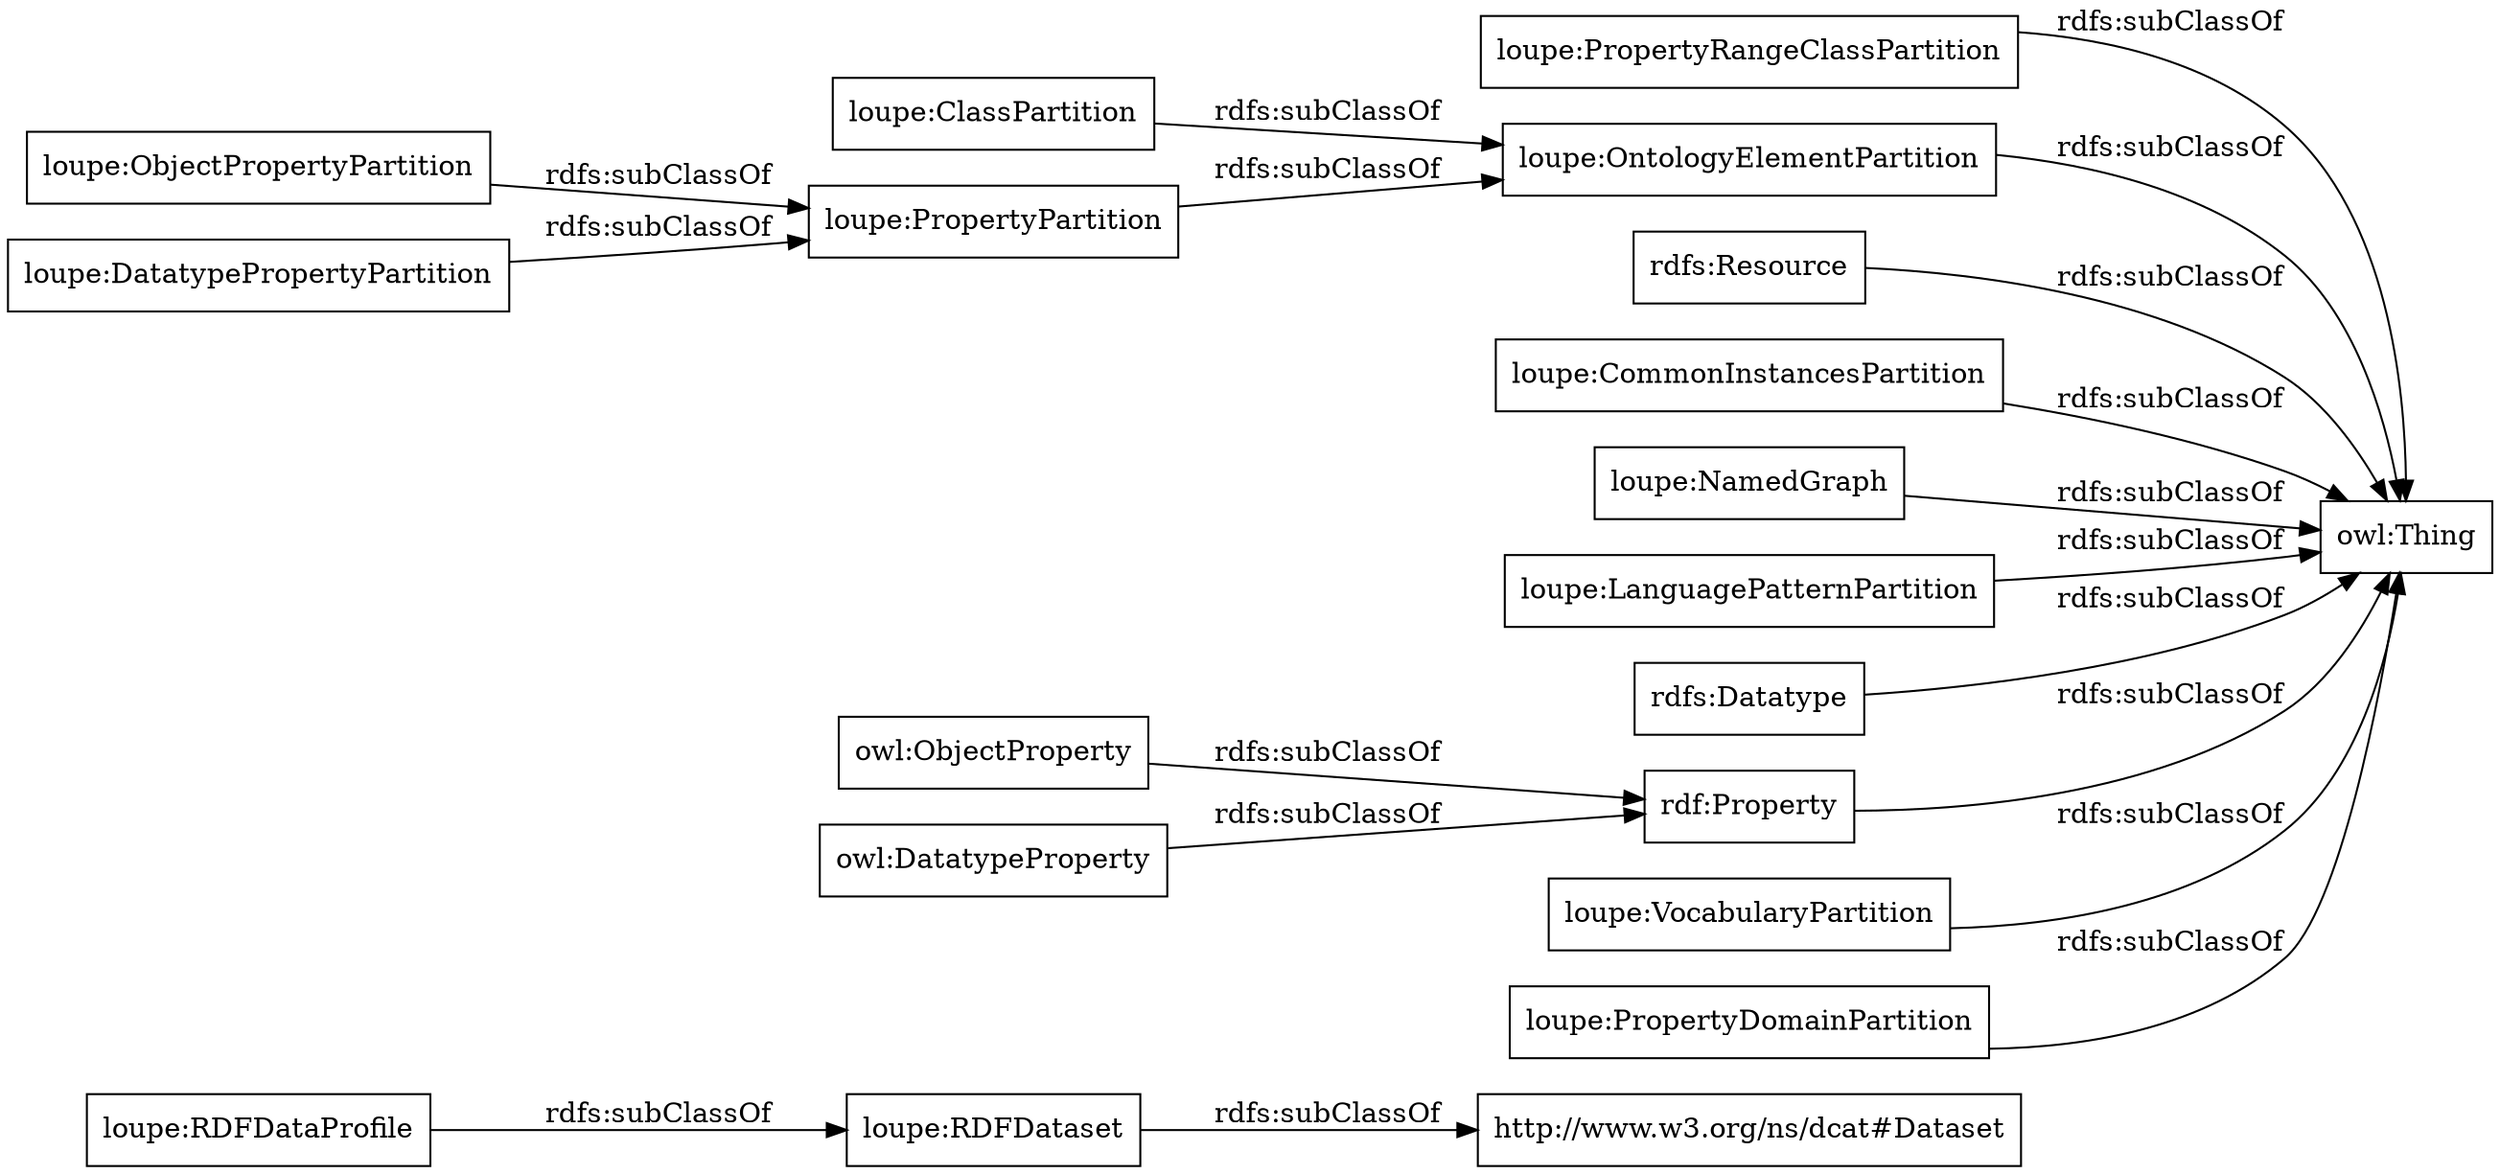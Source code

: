digraph ar2dtool_diagram { 
rankdir=LR;
size="1000"
node [shape = rectangle, color="black"]; "loupe:RDFDataset" "http://www.w3.org/ns/dcat#Dataset" "loupe:PropertyRangeClassPartition" "loupe:OntologyElementPartition" "loupe:ObjectPropertyPartition" "owl:ObjectProperty" "rdfs:Resource" "loupe:ClassPartition" "loupe:CommonInstancesPartition" "loupe:NamedGraph" "loupe:RDFDataProfile" "loupe:LanguagePatternPartition" "rdfs:Datatype" "rdf:Property" "owl:DatatypeProperty" "loupe:PropertyPartition" "loupe:DatatypePropertyPartition" "loupe:VocabularyPartition" "loupe:PropertyDomainPartition" ; /*classes style*/
	"loupe:OntologyElementPartition" -> "owl:Thing" [ label = "rdfs:subClassOf" ];
	"loupe:LanguagePatternPartition" -> "owl:Thing" [ label = "rdfs:subClassOf" ];
	"loupe:VocabularyPartition" -> "owl:Thing" [ label = "rdfs:subClassOf" ];
	"loupe:NamedGraph" -> "owl:Thing" [ label = "rdfs:subClassOf" ];
	"rdf:Property" -> "owl:Thing" [ label = "rdfs:subClassOf" ];
	"loupe:PropertyRangeClassPartition" -> "owl:Thing" [ label = "rdfs:subClassOf" ];
	"owl:DatatypeProperty" -> "rdf:Property" [ label = "rdfs:subClassOf" ];
	"owl:ObjectProperty" -> "rdf:Property" [ label = "rdfs:subClassOf" ];
	"rdfs:Datatype" -> "owl:Thing" [ label = "rdfs:subClassOf" ];
	"loupe:PropertyPartition" -> "loupe:OntologyElementPartition" [ label = "rdfs:subClassOf" ];
	"rdfs:Resource" -> "owl:Thing" [ label = "rdfs:subClassOf" ];
	"loupe:RDFDataProfile" -> "loupe:RDFDataset" [ label = "rdfs:subClassOf" ];
	"loupe:ObjectPropertyPartition" -> "loupe:PropertyPartition" [ label = "rdfs:subClassOf" ];
	"loupe:PropertyDomainPartition" -> "owl:Thing" [ label = "rdfs:subClassOf" ];
	"loupe:DatatypePropertyPartition" -> "loupe:PropertyPartition" [ label = "rdfs:subClassOf" ];
	"loupe:ClassPartition" -> "loupe:OntologyElementPartition" [ label = "rdfs:subClassOf" ];
	"loupe:CommonInstancesPartition" -> "owl:Thing" [ label = "rdfs:subClassOf" ];
	"loupe:RDFDataset" -> "http://www.w3.org/ns/dcat#Dataset" [ label = "rdfs:subClassOf" ];

}
